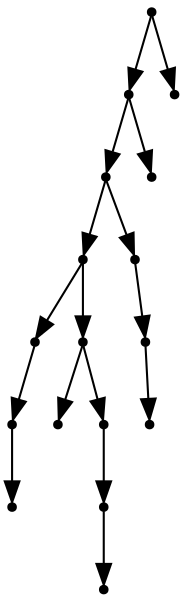 digraph {
  16 [shape=point];
  14 [shape=point];
  12 [shape=point];
  8 [shape=point];
  2 [shape=point];
  1 [shape=point];
  0 [shape=point];
  7 [shape=point];
  3 [shape=point];
  6 [shape=point];
  5 [shape=point];
  4 [shape=point];
  11 [shape=point];
  10 [shape=point];
  9 [shape=point];
  13 [shape=point];
  15 [shape=point];
16 -> 14;
14 -> 12;
12 -> 8;
8 -> 2;
2 -> 1;
1 -> 0;
8 -> 7;
7 -> 3;
7 -> 6;
6 -> 5;
5 -> 4;
12 -> 11;
11 -> 10;
10 -> 9;
14 -> 13;
16 -> 15;
}
